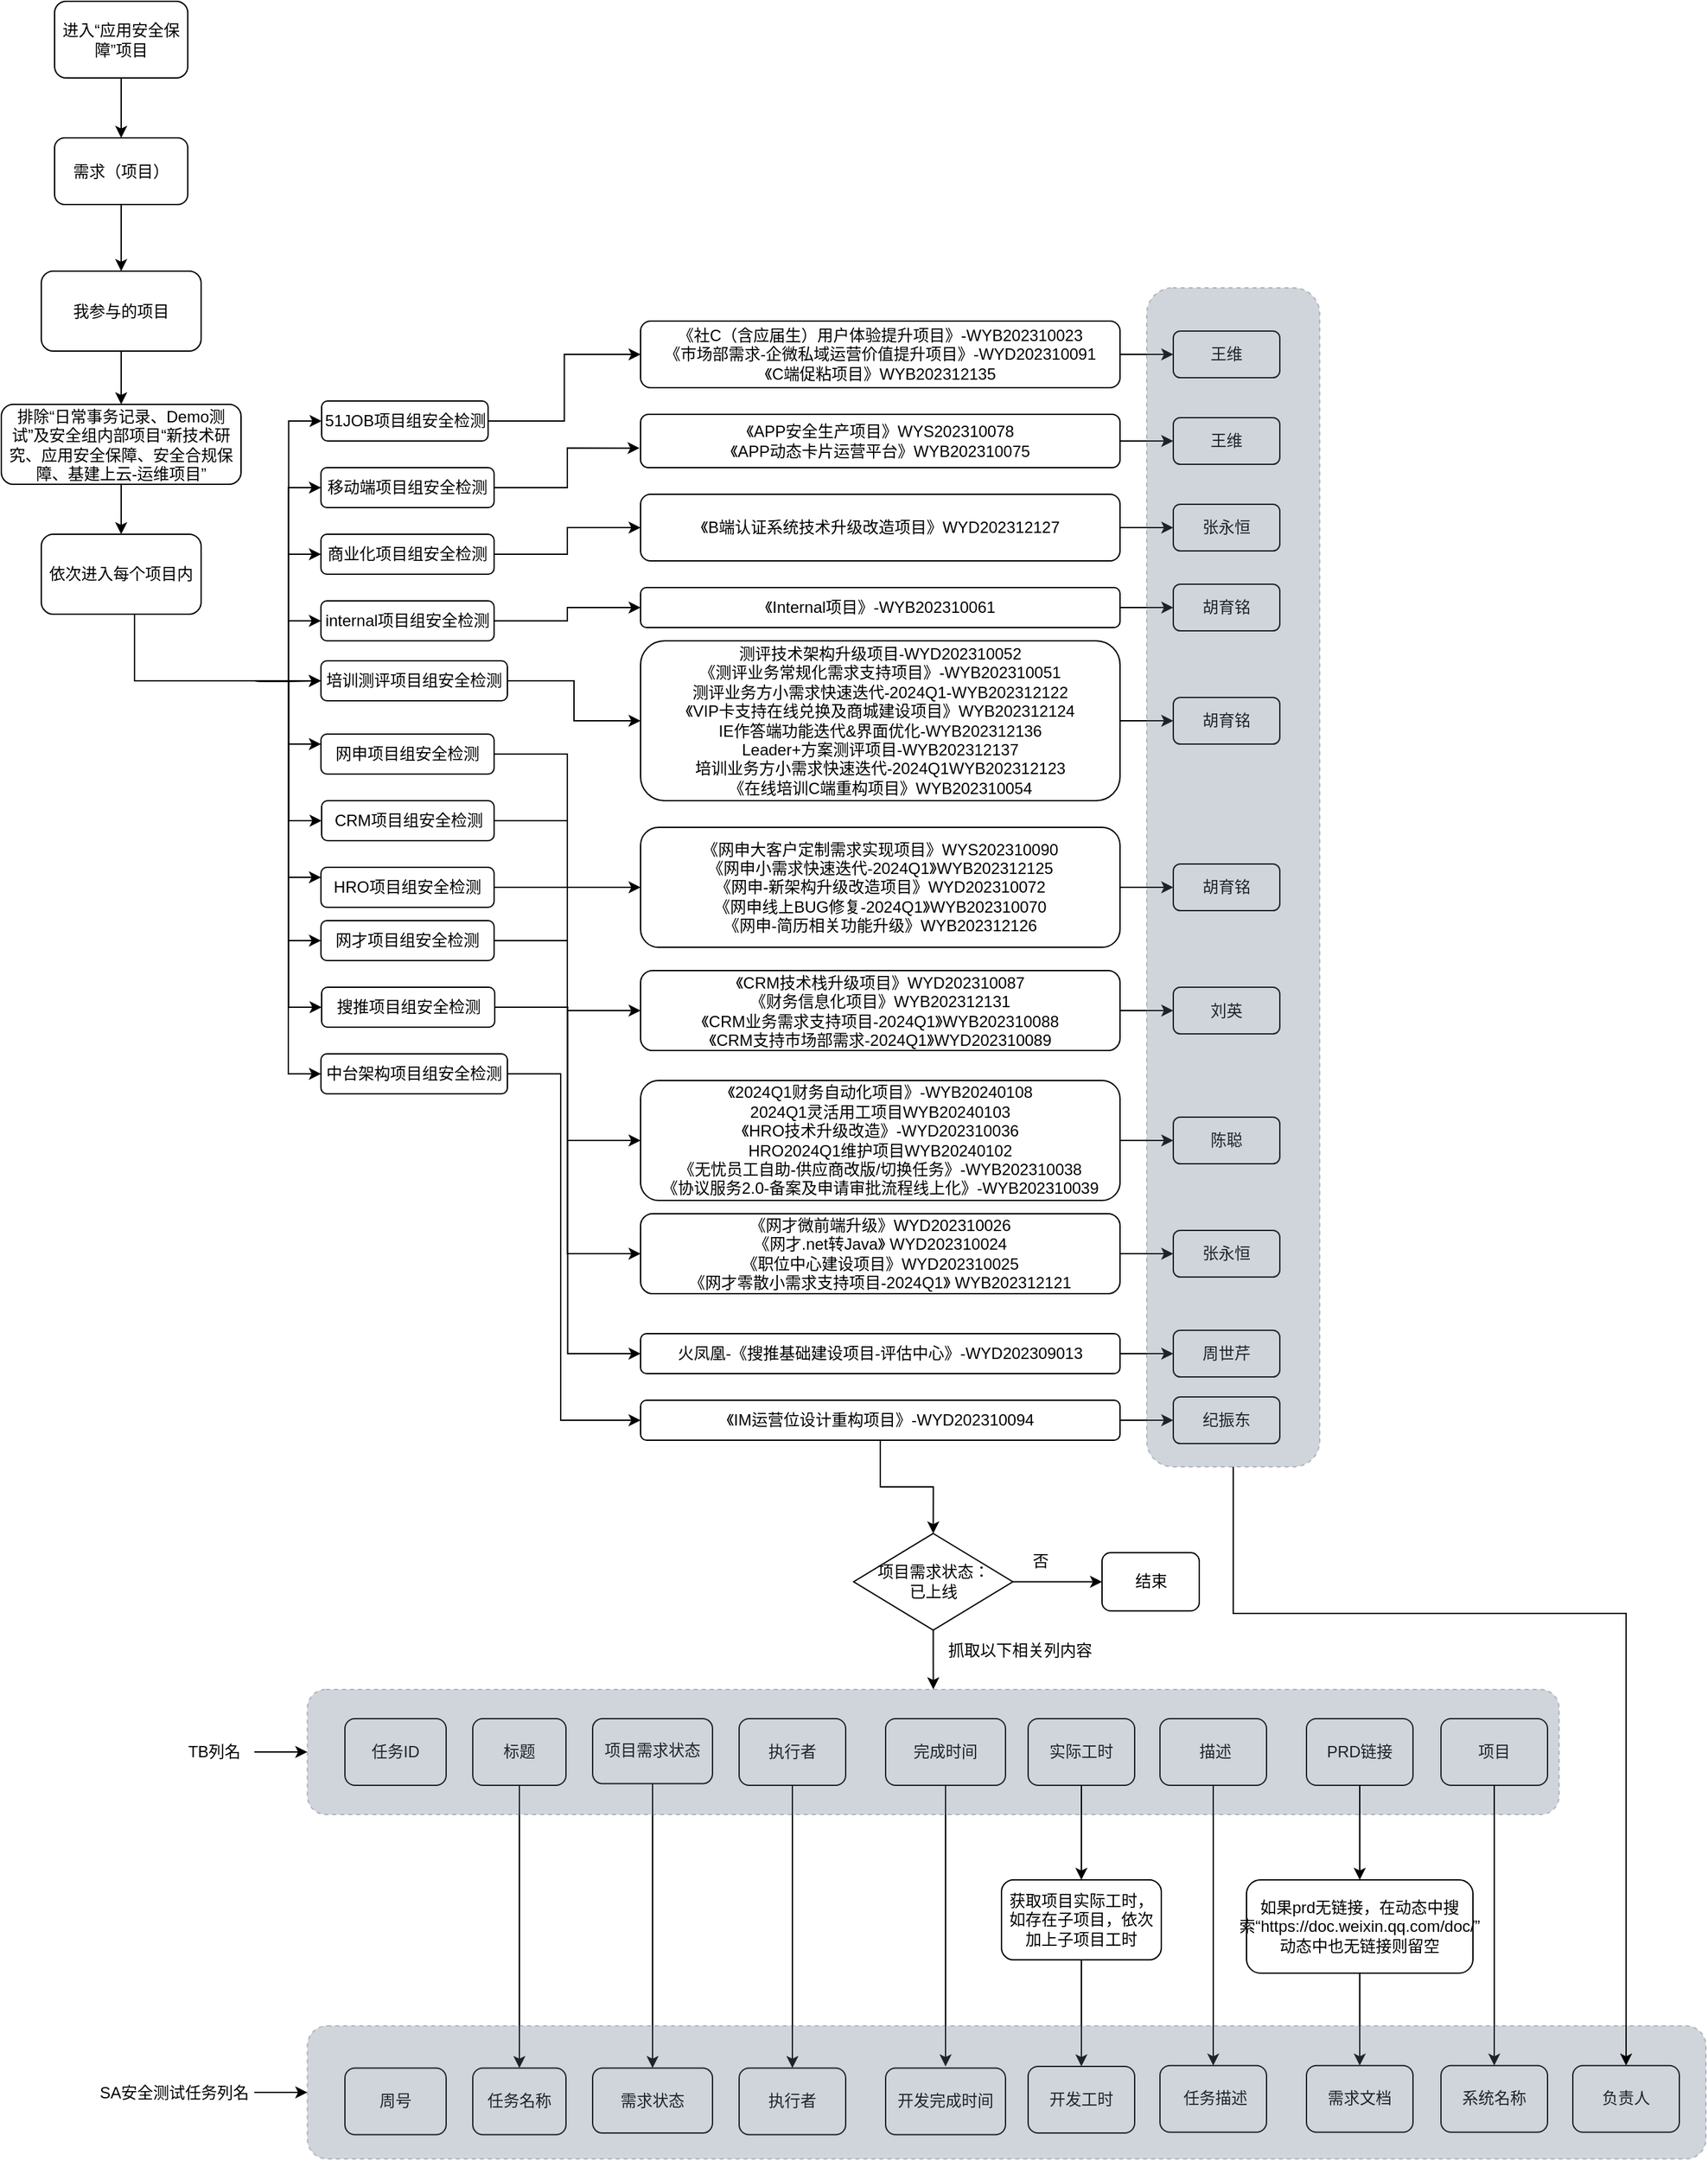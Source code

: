 <mxfile version="24.0.1" type="github">
  <diagram name="第 1 页" id="tnutEjv0PzV64pPwKBss">
    <mxGraphModel dx="1562" dy="818" grid="1" gridSize="10" guides="1" tooltips="1" connect="1" arrows="1" fold="1" page="1" pageScale="1" pageWidth="827" pageHeight="1169" math="0" shadow="0">
      <root>
        <mxCell id="0" />
        <mxCell id="1" parent="0" />
        <mxCell id="CEpd1YGNLfn1ZURbKLTH-32" value="负责人" style="rounded=1;whiteSpace=wrap;html=1;" vertex="1" parent="1">
          <mxGeometry x="1260" y="1989.38" width="80" height="50" as="geometry" />
        </mxCell>
        <mxCell id="CEpd1YGNLfn1ZURbKLTH-25" value="项目" style="rounded=1;whiteSpace=wrap;html=1;" vertex="1" parent="1">
          <mxGeometry x="1161" y="1729" width="80" height="50" as="geometry" />
        </mxCell>
        <mxCell id="EmcOPcedgl4LZFMRAa7Y-3" value="" style="edgeStyle=orthogonalEdgeStyle;rounded=0;orthogonalLoop=1;jettySize=auto;html=1;" parent="1" source="EmcOPcedgl4LZFMRAa7Y-1" target="EmcOPcedgl4LZFMRAa7Y-2" edge="1">
          <mxGeometry relative="1" as="geometry" />
        </mxCell>
        <mxCell id="EmcOPcedgl4LZFMRAa7Y-1" value="我参与的项目" style="rounded=1;whiteSpace=wrap;html=1;" parent="1" vertex="1">
          <mxGeometry x="110" y="642.5" width="120" height="60" as="geometry" />
        </mxCell>
        <mxCell id="EmcOPcedgl4LZFMRAa7Y-9" value="" style="edgeStyle=orthogonalEdgeStyle;rounded=0;orthogonalLoop=1;jettySize=auto;html=1;" parent="1" source="EmcOPcedgl4LZFMRAa7Y-2" target="EmcOPcedgl4LZFMRAa7Y-4" edge="1">
          <mxGeometry relative="1" as="geometry" />
        </mxCell>
        <mxCell id="EmcOPcedgl4LZFMRAa7Y-2" value="排除“日常事务记录、Demo测试”及安全组内部项目“新技术研究、应用安全保障、安全合规保障、基建上云-运维项目”" style="rounded=1;whiteSpace=wrap;html=1;" parent="1" vertex="1">
          <mxGeometry x="80" y="742.5" width="180" height="60" as="geometry" />
        </mxCell>
        <mxCell id="CEpd1YGNLfn1ZURbKLTH-38" style="edgeStyle=orthogonalEdgeStyle;rounded=0;orthogonalLoop=1;jettySize=auto;html=1;entryX=0;entryY=0.5;entryDx=0;entryDy=0;" edge="1" parent="1" source="EmcOPcedgl4LZFMRAa7Y-4" target="EmcOPcedgl4LZFMRAa7Y-24">
          <mxGeometry relative="1" as="geometry">
            <mxPoint x="270" y="950" as="targetPoint" />
            <Array as="points">
              <mxPoint x="180" y="950" />
            </Array>
          </mxGeometry>
        </mxCell>
        <mxCell id="EmcOPcedgl4LZFMRAa7Y-4" value="依次进入每个项目内" style="rounded=1;whiteSpace=wrap;html=1;" parent="1" vertex="1">
          <mxGeometry x="110" y="840" width="120" height="60" as="geometry" />
        </mxCell>
        <mxCell id="CEpd1YGNLfn1ZURbKLTH-12" value="" style="edgeStyle=orthogonalEdgeStyle;rounded=0;orthogonalLoop=1;jettySize=auto;html=1;" edge="1" parent="1" source="EmcOPcedgl4LZFMRAa7Y-13" target="EmcOPcedgl4LZFMRAa7Y-14">
          <mxGeometry relative="1" as="geometry" />
        </mxCell>
        <mxCell id="EmcOPcedgl4LZFMRAa7Y-13" value="进入“应用安全保障”项目" style="rounded=1;whiteSpace=wrap;html=1;" parent="1" vertex="1">
          <mxGeometry x="120" y="440" width="100" height="57.5" as="geometry" />
        </mxCell>
        <mxCell id="CEpd1YGNLfn1ZURbKLTH-37" value="" style="edgeStyle=orthogonalEdgeStyle;rounded=0;orthogonalLoop=1;jettySize=auto;html=1;" edge="1" parent="1" source="EmcOPcedgl4LZFMRAa7Y-14" target="EmcOPcedgl4LZFMRAa7Y-1">
          <mxGeometry relative="1" as="geometry" />
        </mxCell>
        <mxCell id="EmcOPcedgl4LZFMRAa7Y-14" value="需求（项目）" style="rounded=1;whiteSpace=wrap;html=1;" parent="1" vertex="1">
          <mxGeometry x="120" y="542.5" width="100" height="50" as="geometry" />
        </mxCell>
        <mxCell id="EmcOPcedgl4LZFMRAa7Y-26" style="edgeStyle=orthogonalEdgeStyle;rounded=0;orthogonalLoop=1;jettySize=auto;html=1;entryX=0;entryY=0.5;entryDx=0;entryDy=0;" parent="1" target="EmcOPcedgl4LZFMRAa7Y-16" edge="1">
          <mxGeometry relative="1" as="geometry">
            <mxPoint x="270" y="950" as="sourcePoint" />
          </mxGeometry>
        </mxCell>
        <mxCell id="EmcOPcedgl4LZFMRAa7Y-27" style="edgeStyle=orthogonalEdgeStyle;rounded=0;orthogonalLoop=1;jettySize=auto;html=1;entryX=0;entryY=0.5;entryDx=0;entryDy=0;" parent="1" target="EmcOPcedgl4LZFMRAa7Y-17" edge="1">
          <mxGeometry relative="1" as="geometry">
            <mxPoint x="270" y="950" as="sourcePoint" />
          </mxGeometry>
        </mxCell>
        <mxCell id="EmcOPcedgl4LZFMRAa7Y-28" style="edgeStyle=orthogonalEdgeStyle;rounded=0;orthogonalLoop=1;jettySize=auto;html=1;entryX=0;entryY=0.5;entryDx=0;entryDy=0;" parent="1" target="EmcOPcedgl4LZFMRAa7Y-20" edge="1">
          <mxGeometry relative="1" as="geometry">
            <mxPoint x="270" y="950" as="sourcePoint" />
          </mxGeometry>
        </mxCell>
        <mxCell id="EmcOPcedgl4LZFMRAa7Y-29" style="edgeStyle=orthogonalEdgeStyle;rounded=0;orthogonalLoop=1;jettySize=auto;html=1;entryX=0;entryY=0.5;entryDx=0;entryDy=0;" parent="1" target="EmcOPcedgl4LZFMRAa7Y-23" edge="1">
          <mxGeometry relative="1" as="geometry">
            <mxPoint x="270" y="950" as="sourcePoint" />
          </mxGeometry>
        </mxCell>
        <mxCell id="EmcOPcedgl4LZFMRAa7Y-31" style="edgeStyle=orthogonalEdgeStyle;rounded=0;orthogonalLoop=1;jettySize=auto;html=1;entryX=0;entryY=0.5;entryDx=0;entryDy=0;" parent="1" target="EmcOPcedgl4LZFMRAa7Y-24" edge="1">
          <mxGeometry relative="1" as="geometry">
            <mxPoint x="270" y="950" as="sourcePoint" />
          </mxGeometry>
        </mxCell>
        <mxCell id="EmcOPcedgl4LZFMRAa7Y-32" style="edgeStyle=orthogonalEdgeStyle;rounded=0;orthogonalLoop=1;jettySize=auto;html=1;exitX=1;exitY=0.5;exitDx=0;exitDy=0;entryX=0;entryY=0.25;entryDx=0;entryDy=0;" parent="1" target="EmcOPcedgl4LZFMRAa7Y-22" edge="1">
          <mxGeometry relative="1" as="geometry">
            <mxPoint x="270" y="950" as="sourcePoint" />
          </mxGeometry>
        </mxCell>
        <mxCell id="EmcOPcedgl4LZFMRAa7Y-33" style="edgeStyle=orthogonalEdgeStyle;rounded=0;orthogonalLoop=1;jettySize=auto;html=1;entryX=0;entryY=0.5;entryDx=0;entryDy=0;" parent="1" target="EmcOPcedgl4LZFMRAa7Y-21" edge="1">
          <mxGeometry relative="1" as="geometry">
            <mxPoint x="270" y="950" as="sourcePoint" />
          </mxGeometry>
        </mxCell>
        <mxCell id="EmcOPcedgl4LZFMRAa7Y-34" style="edgeStyle=orthogonalEdgeStyle;rounded=0;orthogonalLoop=1;jettySize=auto;html=1;entryX=0;entryY=0.25;entryDx=0;entryDy=0;" parent="1" target="EmcOPcedgl4LZFMRAa7Y-19" edge="1">
          <mxGeometry relative="1" as="geometry">
            <mxPoint x="270" y="950" as="sourcePoint" />
          </mxGeometry>
        </mxCell>
        <mxCell id="EmcOPcedgl4LZFMRAa7Y-35" style="edgeStyle=orthogonalEdgeStyle;rounded=0;orthogonalLoop=1;jettySize=auto;html=1;entryX=0;entryY=0.5;entryDx=0;entryDy=0;" parent="1" target="EmcOPcedgl4LZFMRAa7Y-18" edge="1">
          <mxGeometry relative="1" as="geometry">
            <mxPoint x="270" y="950" as="sourcePoint" />
          </mxGeometry>
        </mxCell>
        <mxCell id="EmcOPcedgl4LZFMRAa7Y-60" style="edgeStyle=orthogonalEdgeStyle;rounded=0;orthogonalLoop=1;jettySize=auto;html=1;entryX=0;entryY=0.5;entryDx=0;entryDy=0;" parent="1" target="EmcOPcedgl4LZFMRAa7Y-57" edge="1">
          <mxGeometry relative="1" as="geometry">
            <mxPoint x="270" y="950" as="sourcePoint" />
          </mxGeometry>
        </mxCell>
        <mxCell id="EmcOPcedgl4LZFMRAa7Y-38" style="edgeStyle=orthogonalEdgeStyle;rounded=0;orthogonalLoop=1;jettySize=auto;html=1;entryX=0;entryY=0.5;entryDx=0;entryDy=0;" parent="1" source="EmcOPcedgl4LZFMRAa7Y-16" target="EmcOPcedgl4LZFMRAa7Y-36" edge="1">
          <mxGeometry relative="1" as="geometry" />
        </mxCell>
        <mxCell id="EmcOPcedgl4LZFMRAa7Y-16" value="51JOB项目组安全检测" style="rounded=1;whiteSpace=wrap;html=1;" parent="1" vertex="1">
          <mxGeometry x="320.5" y="740" width="125" height="30" as="geometry" />
        </mxCell>
        <mxCell id="EmcOPcedgl4LZFMRAa7Y-17" value="移动端项目组安全检测" style="rounded=1;whiteSpace=wrap;html=1;" parent="1" vertex="1">
          <mxGeometry x="320" y="790" width="130" height="30" as="geometry" />
        </mxCell>
        <mxCell id="EmcOPcedgl4LZFMRAa7Y-54" style="edgeStyle=orthogonalEdgeStyle;rounded=0;orthogonalLoop=1;jettySize=auto;html=1;entryX=0;entryY=0.5;entryDx=0;entryDy=0;" parent="1" source="EmcOPcedgl4LZFMRAa7Y-18" target="EmcOPcedgl4LZFMRAa7Y-53" edge="1">
          <mxGeometry relative="1" as="geometry" />
        </mxCell>
        <mxCell id="EmcOPcedgl4LZFMRAa7Y-18" value="网才项目组安全检测" style="rounded=1;whiteSpace=wrap;html=1;" parent="1" vertex="1">
          <mxGeometry x="320" y="1130" width="130" height="30" as="geometry" />
        </mxCell>
        <mxCell id="EmcOPcedgl4LZFMRAa7Y-52" style="edgeStyle=orthogonalEdgeStyle;rounded=0;orthogonalLoop=1;jettySize=auto;html=1;entryX=0;entryY=0.5;entryDx=0;entryDy=0;" parent="1" source="EmcOPcedgl4LZFMRAa7Y-19" target="EmcOPcedgl4LZFMRAa7Y-45" edge="1">
          <mxGeometry relative="1" as="geometry" />
        </mxCell>
        <mxCell id="EmcOPcedgl4LZFMRAa7Y-19" value="HRO项目组安全检测" style="rounded=1;whiteSpace=wrap;html=1;" parent="1" vertex="1">
          <mxGeometry x="320" y="1090" width="130" height="30" as="geometry" />
        </mxCell>
        <mxCell id="EmcOPcedgl4LZFMRAa7Y-46" style="edgeStyle=orthogonalEdgeStyle;rounded=0;orthogonalLoop=1;jettySize=auto;html=1;entryX=0;entryY=0.5;entryDx=0;entryDy=0;" parent="1" source="EmcOPcedgl4LZFMRAa7Y-20" target="EmcOPcedgl4LZFMRAa7Y-40" edge="1">
          <mxGeometry relative="1" as="geometry" />
        </mxCell>
        <mxCell id="EmcOPcedgl4LZFMRAa7Y-20" value="商业化项目组安全检测" style="rounded=1;whiteSpace=wrap;html=1;" parent="1" vertex="1">
          <mxGeometry x="320" y="840" width="130" height="30" as="geometry" />
        </mxCell>
        <mxCell id="EmcOPcedgl4LZFMRAa7Y-50" style="edgeStyle=orthogonalEdgeStyle;rounded=0;orthogonalLoop=1;jettySize=auto;html=1;entryX=0;entryY=0.5;entryDx=0;entryDy=0;" parent="1" source="EmcOPcedgl4LZFMRAa7Y-21" target="EmcOPcedgl4LZFMRAa7Y-41" edge="1">
          <mxGeometry relative="1" as="geometry" />
        </mxCell>
        <mxCell id="EmcOPcedgl4LZFMRAa7Y-21" value="CRM项目组安全检测" style="rounded=1;whiteSpace=wrap;html=1;" parent="1" vertex="1">
          <mxGeometry x="320.5" y="1040" width="129.5" height="30" as="geometry" />
        </mxCell>
        <mxCell id="EmcOPcedgl4LZFMRAa7Y-49" style="edgeStyle=orthogonalEdgeStyle;rounded=0;orthogonalLoop=1;jettySize=auto;html=1;exitX=1;exitY=0.5;exitDx=0;exitDy=0;entryX=0;entryY=0.5;entryDx=0;entryDy=0;" parent="1" source="EmcOPcedgl4LZFMRAa7Y-22" target="EmcOPcedgl4LZFMRAa7Y-44" edge="1">
          <mxGeometry relative="1" as="geometry" />
        </mxCell>
        <mxCell id="EmcOPcedgl4LZFMRAa7Y-22" value="网申项目组安全检测" style="rounded=1;whiteSpace=wrap;html=1;" parent="1" vertex="1">
          <mxGeometry x="320" y="990" width="130" height="30" as="geometry" />
        </mxCell>
        <mxCell id="EmcOPcedgl4LZFMRAa7Y-47" style="edgeStyle=orthogonalEdgeStyle;rounded=0;orthogonalLoop=1;jettySize=auto;html=1;entryX=0;entryY=0.5;entryDx=0;entryDy=0;" parent="1" source="EmcOPcedgl4LZFMRAa7Y-23" target="EmcOPcedgl4LZFMRAa7Y-42" edge="1">
          <mxGeometry relative="1" as="geometry" />
        </mxCell>
        <mxCell id="EmcOPcedgl4LZFMRAa7Y-23" value="internal项目组安全检测" style="rounded=1;whiteSpace=wrap;html=1;" parent="1" vertex="1">
          <mxGeometry x="320" y="890" width="130" height="30" as="geometry" />
        </mxCell>
        <mxCell id="EmcOPcedgl4LZFMRAa7Y-56" style="edgeStyle=orthogonalEdgeStyle;rounded=0;orthogonalLoop=1;jettySize=auto;html=1;" parent="1" source="EmcOPcedgl4LZFMRAa7Y-24" target="EmcOPcedgl4LZFMRAa7Y-43" edge="1">
          <mxGeometry relative="1" as="geometry" />
        </mxCell>
        <mxCell id="EmcOPcedgl4LZFMRAa7Y-24" value="培训测评项目组安全检测" style="rounded=1;whiteSpace=wrap;html=1;" parent="1" vertex="1">
          <mxGeometry x="320" y="935" width="140" height="30" as="geometry" />
        </mxCell>
        <mxCell id="EmcOPcedgl4LZFMRAa7Y-68" value="" style="edgeStyle=orthogonalEdgeStyle;rounded=0;orthogonalLoop=1;jettySize=auto;html=1;" parent="1" source="EmcOPcedgl4LZFMRAa7Y-36" target="EmcOPcedgl4LZFMRAa7Y-67" edge="1">
          <mxGeometry relative="1" as="geometry" />
        </mxCell>
        <mxCell id="EmcOPcedgl4LZFMRAa7Y-36" value="《社C（含应届生）用户体验提升项目》-WYB202310023 &lt;br&gt;《市场部需求-企微私域运营价值提升项目》-WYD202310091&lt;br&gt;《C端促粘项目》WYB202312135" style="rounded=1;whiteSpace=wrap;html=1;" parent="1" vertex="1">
          <mxGeometry x="560" y="680" width="360" height="50" as="geometry" />
        </mxCell>
        <mxCell id="EmcOPcedgl4LZFMRAa7Y-93" value="" style="edgeStyle=orthogonalEdgeStyle;rounded=0;orthogonalLoop=1;jettySize=auto;html=1;" parent="1" source="EmcOPcedgl4LZFMRAa7Y-37" target="EmcOPcedgl4LZFMRAa7Y-69" edge="1">
          <mxGeometry relative="1" as="geometry" />
        </mxCell>
        <mxCell id="EmcOPcedgl4LZFMRAa7Y-37" value="《APP安全生产项目》WYS202310078&lt;br&gt;《APP动态卡片运营平台》WYB202310075" style="rounded=1;whiteSpace=wrap;html=1;" parent="1" vertex="1">
          <mxGeometry x="560" y="750" width="360" height="40" as="geometry" />
        </mxCell>
        <mxCell id="EmcOPcedgl4LZFMRAa7Y-39" style="edgeStyle=orthogonalEdgeStyle;rounded=0;orthogonalLoop=1;jettySize=auto;html=1;entryX=-0.002;entryY=0.633;entryDx=0;entryDy=0;entryPerimeter=0;" parent="1" source="EmcOPcedgl4LZFMRAa7Y-17" target="EmcOPcedgl4LZFMRAa7Y-37" edge="1">
          <mxGeometry relative="1" as="geometry" />
        </mxCell>
        <mxCell id="EmcOPcedgl4LZFMRAa7Y-94" value="" style="edgeStyle=orthogonalEdgeStyle;rounded=0;orthogonalLoop=1;jettySize=auto;html=1;" parent="1" source="EmcOPcedgl4LZFMRAa7Y-40" target="EmcOPcedgl4LZFMRAa7Y-70" edge="1">
          <mxGeometry relative="1" as="geometry" />
        </mxCell>
        <mxCell id="EmcOPcedgl4LZFMRAa7Y-40" value="《B端认证系统技术升级改造项目》WYD202312127" style="rounded=1;whiteSpace=wrap;html=1;" parent="1" vertex="1">
          <mxGeometry x="560" y="810" width="360" height="50" as="geometry" />
        </mxCell>
        <mxCell id="EmcOPcedgl4LZFMRAa7Y-98" value="" style="edgeStyle=orthogonalEdgeStyle;rounded=0;orthogonalLoop=1;jettySize=auto;html=1;" parent="1" source="EmcOPcedgl4LZFMRAa7Y-41" target="EmcOPcedgl4LZFMRAa7Y-74" edge="1">
          <mxGeometry relative="1" as="geometry" />
        </mxCell>
        <mxCell id="EmcOPcedgl4LZFMRAa7Y-41" value="《CRM技术栈升级项目》WYD202310087&lt;br&gt;《财务信息化项目》WYB202312131&lt;br&gt;《CRM业务需求支持项目-2024Q1》WYB202310088&lt;br&gt;《CRM支持市场部需求-2024Q1》WYD202310089" style="rounded=1;whiteSpace=wrap;html=1;" parent="1" vertex="1">
          <mxGeometry x="560" y="1167.5" width="360" height="60" as="geometry" />
        </mxCell>
        <mxCell id="EmcOPcedgl4LZFMRAa7Y-95" value="" style="edgeStyle=orthogonalEdgeStyle;rounded=0;orthogonalLoop=1;jettySize=auto;html=1;" parent="1" source="EmcOPcedgl4LZFMRAa7Y-42" target="EmcOPcedgl4LZFMRAa7Y-71" edge="1">
          <mxGeometry relative="1" as="geometry" />
        </mxCell>
        <mxCell id="EmcOPcedgl4LZFMRAa7Y-42" value="《Internal项目》-WYB202310061" style="rounded=1;whiteSpace=wrap;html=1;" parent="1" vertex="1">
          <mxGeometry x="560" y="880" width="360" height="30" as="geometry" />
        </mxCell>
        <mxCell id="EmcOPcedgl4LZFMRAa7Y-96" value="" style="edgeStyle=orthogonalEdgeStyle;rounded=0;orthogonalLoop=1;jettySize=auto;html=1;" parent="1" source="EmcOPcedgl4LZFMRAa7Y-43" target="EmcOPcedgl4LZFMRAa7Y-72" edge="1">
          <mxGeometry relative="1" as="geometry" />
        </mxCell>
        <mxCell id="EmcOPcedgl4LZFMRAa7Y-43" value="测评技术架构升级项目-WYD202310052&lt;br&gt;《测评业务常规化需求支持项目》-WYB202310051&lt;br&gt;测评业务方小需求快速迭代-2024Q1-WYB202312122&lt;br&gt;《VIP卡支持在线兑换及商城建设项目》WYB202312124&lt;br&gt;IE作答端功能迭代&amp;amp;界面优化-WYB202312136&lt;br&gt;Leader+方案测评项目-WYB202312137&lt;br&gt;培训业务方小需求快速迭代-2024Q1WYB202312123&lt;br&gt;《在线培训C端重构项目》WYB202310054" style="rounded=1;whiteSpace=wrap;html=1;" parent="1" vertex="1">
          <mxGeometry x="560" y="920" width="360" height="120" as="geometry" />
        </mxCell>
        <mxCell id="EmcOPcedgl4LZFMRAa7Y-97" value="" style="edgeStyle=orthogonalEdgeStyle;rounded=0;orthogonalLoop=1;jettySize=auto;html=1;" parent="1" source="EmcOPcedgl4LZFMRAa7Y-44" target="EmcOPcedgl4LZFMRAa7Y-73" edge="1">
          <mxGeometry relative="1" as="geometry" />
        </mxCell>
        <mxCell id="EmcOPcedgl4LZFMRAa7Y-44" value="《网申大客户定制需求实现项目》WYS202310090&lt;br&gt;《网申小需求快速迭代-2024Q1》WYB202312125&lt;br&gt;《网申-新架构升级改造项目》WYD202310072&lt;br&gt;《网申线上BUG修复-2024Q1》WYB202310070&lt;br&gt;《网申-简历相关功能升级》WYB202312126" style="rounded=1;whiteSpace=wrap;html=1;" parent="1" vertex="1">
          <mxGeometry x="560" y="1060" width="360" height="90" as="geometry" />
        </mxCell>
        <mxCell id="EmcOPcedgl4LZFMRAa7Y-99" value="" style="edgeStyle=orthogonalEdgeStyle;rounded=0;orthogonalLoop=1;jettySize=auto;html=1;" parent="1" source="EmcOPcedgl4LZFMRAa7Y-45" target="EmcOPcedgl4LZFMRAa7Y-75" edge="1">
          <mxGeometry relative="1" as="geometry" />
        </mxCell>
        <mxCell id="EmcOPcedgl4LZFMRAa7Y-45" value="《2024Q1财务自动化项目》-WYB20240108&lt;br style=&quot;border-color: var(--border-color);&quot;&gt;2024Q1灵活用工项目WYB20240103&lt;br style=&quot;border-color: var(--border-color);&quot;&gt;《HRO技术升级改造》-WYD202310036&lt;br style=&quot;border-color: var(--border-color);&quot;&gt;HRO2024Q1维护项目WYB20240102&lt;br style=&quot;border-color: var(--border-color);&quot;&gt;《无忧员工自助-供应商改版/切换任务》-WYB202310038&lt;br style=&quot;border-color: var(--border-color);&quot;&gt;《协议服务2.0-备案及申请审批流程线上化》-WYB202310039" style="rounded=1;whiteSpace=wrap;html=1;" parent="1" vertex="1">
          <mxGeometry x="560" y="1250" width="360" height="90" as="geometry" />
        </mxCell>
        <mxCell id="EmcOPcedgl4LZFMRAa7Y-100" value="" style="edgeStyle=orthogonalEdgeStyle;rounded=0;orthogonalLoop=1;jettySize=auto;html=1;" parent="1" source="EmcOPcedgl4LZFMRAa7Y-53" target="EmcOPcedgl4LZFMRAa7Y-76" edge="1">
          <mxGeometry relative="1" as="geometry" />
        </mxCell>
        <mxCell id="EmcOPcedgl4LZFMRAa7Y-53" value="《网才微前端升级》WYD202310026&lt;br&gt;《网才.net转Java》&amp;nbsp;WYD202310024&lt;br&gt;《职位中心建设项目》WYD202310025&lt;br&gt;《网才零散小需求支持项目-2024Q1》&amp;nbsp;WYB202312121" style="rounded=1;whiteSpace=wrap;html=1;" parent="1" vertex="1">
          <mxGeometry x="560" y="1350" width="360" height="60" as="geometry" />
        </mxCell>
        <mxCell id="CEpd1YGNLfn1ZURbKLTH-22" style="edgeStyle=orthogonalEdgeStyle;rounded=0;orthogonalLoop=1;jettySize=auto;html=1;entryX=0.5;entryY=0;entryDx=0;entryDy=0;" edge="1" parent="1" source="EmcOPcedgl4LZFMRAa7Y-55" target="cV58HkLGAE8JkO6s5awu-12">
          <mxGeometry relative="1" as="geometry" />
        </mxCell>
        <mxCell id="EmcOPcedgl4LZFMRAa7Y-55" value="标题" style="rounded=1;whiteSpace=wrap;html=1;" parent="1" vertex="1">
          <mxGeometry x="434" y="1729" width="70" height="50" as="geometry" />
        </mxCell>
        <mxCell id="EmcOPcedgl4LZFMRAa7Y-59" style="edgeStyle=orthogonalEdgeStyle;rounded=0;orthogonalLoop=1;jettySize=auto;html=1;entryX=0;entryY=0.5;entryDx=0;entryDy=0;" parent="1" source="EmcOPcedgl4LZFMRAa7Y-57" target="EmcOPcedgl4LZFMRAa7Y-58" edge="1">
          <mxGeometry relative="1" as="geometry" />
        </mxCell>
        <mxCell id="EmcOPcedgl4LZFMRAa7Y-57" value="搜推项目组安全检测" style="rounded=1;whiteSpace=wrap;html=1;" parent="1" vertex="1">
          <mxGeometry x="320.5" y="1180" width="130" height="30" as="geometry" />
        </mxCell>
        <mxCell id="EmcOPcedgl4LZFMRAa7Y-104" style="edgeStyle=orthogonalEdgeStyle;rounded=0;orthogonalLoop=1;jettySize=auto;html=1;entryX=0;entryY=0.5;entryDx=0;entryDy=0;" parent="1" source="EmcOPcedgl4LZFMRAa7Y-58" target="EmcOPcedgl4LZFMRAa7Y-77" edge="1">
          <mxGeometry relative="1" as="geometry" />
        </mxCell>
        <mxCell id="EmcOPcedgl4LZFMRAa7Y-58" value="火凤凰-《搜推基础建设项目-评估中心》-WYD202309013" style="rounded=1;whiteSpace=wrap;html=1;" parent="1" vertex="1">
          <mxGeometry x="560" y="1440" width="360" height="30" as="geometry" />
        </mxCell>
        <mxCell id="EmcOPcedgl4LZFMRAa7Y-65" style="edgeStyle=orthogonalEdgeStyle;rounded=0;orthogonalLoop=1;jettySize=auto;html=1;entryX=0;entryY=0.5;entryDx=0;entryDy=0;" parent="1" source="EmcOPcedgl4LZFMRAa7Y-61" target="EmcOPcedgl4LZFMRAa7Y-62" edge="1">
          <mxGeometry relative="1" as="geometry">
            <Array as="points">
              <mxPoint x="500" y="1245" />
              <mxPoint x="500" y="1505" />
            </Array>
          </mxGeometry>
        </mxCell>
        <mxCell id="EmcOPcedgl4LZFMRAa7Y-61" value="中台架构项目组安全检测" style="rounded=1;whiteSpace=wrap;html=1;" parent="1" vertex="1">
          <mxGeometry x="320" y="1230" width="140" height="30" as="geometry" />
        </mxCell>
        <mxCell id="EmcOPcedgl4LZFMRAa7Y-105" value="" style="edgeStyle=orthogonalEdgeStyle;rounded=0;orthogonalLoop=1;jettySize=auto;html=1;" parent="1" source="EmcOPcedgl4LZFMRAa7Y-62" target="EmcOPcedgl4LZFMRAa7Y-78" edge="1">
          <mxGeometry relative="1" as="geometry" />
        </mxCell>
        <mxCell id="cV58HkLGAE8JkO6s5awu-26" style="edgeStyle=orthogonalEdgeStyle;rounded=0;orthogonalLoop=1;jettySize=auto;html=1;entryX=0.5;entryY=0;entryDx=0;entryDy=0;" parent="1" source="EmcOPcedgl4LZFMRAa7Y-62" target="cV58HkLGAE8JkO6s5awu-20" edge="1">
          <mxGeometry relative="1" as="geometry" />
        </mxCell>
        <mxCell id="EmcOPcedgl4LZFMRAa7Y-62" value="《IM运营位设计重构项目》-WYD202310094" style="rounded=1;whiteSpace=wrap;html=1;" parent="1" vertex="1">
          <mxGeometry x="560" y="1490" width="360" height="30" as="geometry" />
        </mxCell>
        <mxCell id="EmcOPcedgl4LZFMRAa7Y-67" value="王维" style="whiteSpace=wrap;html=1;rounded=1;" parent="1" vertex="1">
          <mxGeometry x="960" y="687.5" width="80" height="35" as="geometry" />
        </mxCell>
        <mxCell id="EmcOPcedgl4LZFMRAa7Y-69" value="王维" style="whiteSpace=wrap;html=1;rounded=1;" parent="1" vertex="1">
          <mxGeometry x="960" y="752.5" width="80" height="35" as="geometry" />
        </mxCell>
        <mxCell id="EmcOPcedgl4LZFMRAa7Y-70" value="张永恒" style="whiteSpace=wrap;html=1;rounded=1;" parent="1" vertex="1">
          <mxGeometry x="960" y="817.5" width="80" height="35" as="geometry" />
        </mxCell>
        <mxCell id="EmcOPcedgl4LZFMRAa7Y-71" value="胡育铭" style="whiteSpace=wrap;html=1;rounded=1;" parent="1" vertex="1">
          <mxGeometry x="960" y="877.5" width="80" height="35" as="geometry" />
        </mxCell>
        <mxCell id="EmcOPcedgl4LZFMRAa7Y-72" value="胡育铭" style="whiteSpace=wrap;html=1;rounded=1;" parent="1" vertex="1">
          <mxGeometry x="960" y="962.5" width="80" height="35" as="geometry" />
        </mxCell>
        <mxCell id="EmcOPcedgl4LZFMRAa7Y-73" value="胡育铭" style="whiteSpace=wrap;html=1;rounded=1;" parent="1" vertex="1">
          <mxGeometry x="960" y="1087.5" width="80" height="35" as="geometry" />
        </mxCell>
        <mxCell id="EmcOPcedgl4LZFMRAa7Y-74" value="刘英" style="whiteSpace=wrap;html=1;rounded=1;" parent="1" vertex="1">
          <mxGeometry x="960" y="1180" width="80" height="35" as="geometry" />
        </mxCell>
        <mxCell id="EmcOPcedgl4LZFMRAa7Y-75" value="陈聪" style="whiteSpace=wrap;html=1;rounded=1;" parent="1" vertex="1">
          <mxGeometry x="960" y="1277.5" width="80" height="35" as="geometry" />
        </mxCell>
        <mxCell id="EmcOPcedgl4LZFMRAa7Y-76" value="张永恒" style="whiteSpace=wrap;html=1;rounded=1;" parent="1" vertex="1">
          <mxGeometry x="960" y="1362.5" width="80" height="35" as="geometry" />
        </mxCell>
        <mxCell id="EmcOPcedgl4LZFMRAa7Y-77" value="周世芹" style="whiteSpace=wrap;html=1;rounded=1;" parent="1" vertex="1">
          <mxGeometry x="960" y="1437.5" width="80" height="35" as="geometry" />
        </mxCell>
        <mxCell id="EmcOPcedgl4LZFMRAa7Y-78" value="纪振东" style="whiteSpace=wrap;html=1;rounded=1;" parent="1" vertex="1">
          <mxGeometry x="960" y="1487.5" width="80" height="35" as="geometry" />
        </mxCell>
        <mxCell id="cV58HkLGAE8JkO6s5awu-1" value="任务ID" style="rounded=1;whiteSpace=wrap;html=1;" parent="1" vertex="1">
          <mxGeometry x="338" y="1729" width="76" height="50" as="geometry" />
        </mxCell>
        <mxCell id="cV58HkLGAE8JkO6s5awu-2" value="抓取以下相关列内容" style="text;html=1;align=center;verticalAlign=middle;whiteSpace=wrap;rounded=0;" parent="1" vertex="1">
          <mxGeometry x="770" y="1662.5" width="150" height="30" as="geometry" />
        </mxCell>
        <mxCell id="CEpd1YGNLfn1ZURbKLTH-27" value="" style="edgeStyle=orthogonalEdgeStyle;rounded=0;orthogonalLoop=1;jettySize=auto;html=1;" edge="1" parent="1" source="cV58HkLGAE8JkO6s5awu-3" target="cV58HkLGAE8JkO6s5awu-14">
          <mxGeometry relative="1" as="geometry" />
        </mxCell>
        <mxCell id="cV58HkLGAE8JkO6s5awu-3" value="项目需求状态" style="rounded=1;whiteSpace=wrap;html=1;" parent="1" vertex="1">
          <mxGeometry x="524" y="1729" width="90" height="48.75" as="geometry" />
        </mxCell>
        <mxCell id="CEpd1YGNLfn1ZURbKLTH-18" style="edgeStyle=orthogonalEdgeStyle;rounded=0;orthogonalLoop=1;jettySize=auto;html=1;entryX=0.5;entryY=0;entryDx=0;entryDy=0;" edge="1" parent="1" source="cV58HkLGAE8JkO6s5awu-4" target="cV58HkLGAE8JkO6s5awu-15">
          <mxGeometry relative="1" as="geometry" />
        </mxCell>
        <mxCell id="cV58HkLGAE8JkO6s5awu-4" value="执行者" style="rounded=1;whiteSpace=wrap;html=1;" parent="1" vertex="1">
          <mxGeometry x="634" y="1729" width="80" height="50" as="geometry" />
        </mxCell>
        <mxCell id="CEpd1YGNLfn1ZURbKLTH-44" style="edgeStyle=orthogonalEdgeStyle;rounded=0;orthogonalLoop=1;jettySize=auto;html=1;" edge="1" parent="1" source="cV58HkLGAE8JkO6s5awu-5">
          <mxGeometry relative="1" as="geometry">
            <mxPoint x="789" y="1990" as="targetPoint" />
          </mxGeometry>
        </mxCell>
        <mxCell id="cV58HkLGAE8JkO6s5awu-5" value="完成时间" style="rounded=1;whiteSpace=wrap;html=1;" parent="1" vertex="1">
          <mxGeometry x="744" y="1729" width="90" height="50" as="geometry" />
        </mxCell>
        <mxCell id="CEpd1YGNLfn1ZURbKLTH-21" style="edgeStyle=orthogonalEdgeStyle;rounded=0;orthogonalLoop=1;jettySize=auto;html=1;" edge="1" parent="1" source="CEpd1YGNLfn1ZURbKLTH-42" target="cV58HkLGAE8JkO6s5awu-17">
          <mxGeometry relative="1" as="geometry" />
        </mxCell>
        <mxCell id="cV58HkLGAE8JkO6s5awu-6" value="实际工时" style="rounded=1;whiteSpace=wrap;html=1;" parent="1" vertex="1">
          <mxGeometry x="851" y="1729" width="80" height="50" as="geometry" />
        </mxCell>
        <mxCell id="CEpd1YGNLfn1ZURbKLTH-23" style="edgeStyle=orthogonalEdgeStyle;rounded=0;orthogonalLoop=1;jettySize=auto;html=1;" edge="1" parent="1" source="cV58HkLGAE8JkO6s5awu-7" target="cV58HkLGAE8JkO6s5awu-18">
          <mxGeometry relative="1" as="geometry" />
        </mxCell>
        <mxCell id="cV58HkLGAE8JkO6s5awu-7" value="&amp;nbsp;描述" style="rounded=1;whiteSpace=wrap;html=1;" parent="1" vertex="1">
          <mxGeometry x="950" y="1729" width="80" height="50" as="geometry" />
        </mxCell>
        <mxCell id="CEpd1YGNLfn1ZURbKLTH-24" style="edgeStyle=orthogonalEdgeStyle;rounded=0;orthogonalLoop=1;jettySize=auto;html=1;entryX=0.5;entryY=0;entryDx=0;entryDy=0;" edge="1" parent="1" source="EmcOPcedgl4LZFMRAa7Y-6" target="CEpd1YGNLfn1ZURbKLTH-13">
          <mxGeometry relative="1" as="geometry" />
        </mxCell>
        <mxCell id="cV58HkLGAE8JkO6s5awu-8" value="PRD链接" style="rounded=1;whiteSpace=wrap;html=1;" parent="1" vertex="1">
          <mxGeometry x="1060" y="1729" width="80" height="50" as="geometry" />
        </mxCell>
        <mxCell id="CEpd1YGNLfn1ZURbKLTH-29" value="" style="edgeStyle=orthogonalEdgeStyle;rounded=0;orthogonalLoop=1;jettySize=auto;html=1;" edge="1" parent="1" source="cV58HkLGAE8JkO6s5awu-9" target="CEpd1YGNLfn1ZURbKLTH-2">
          <mxGeometry relative="1" as="geometry" />
        </mxCell>
        <mxCell id="cV58HkLGAE8JkO6s5awu-9" value="TB列名" style="text;html=1;align=center;verticalAlign=middle;whiteSpace=wrap;rounded=0;" parent="1" vertex="1">
          <mxGeometry x="210" y="1739.0" width="60" height="30" as="geometry" />
        </mxCell>
        <mxCell id="CEpd1YGNLfn1ZURbKLTH-31" value="" style="edgeStyle=orthogonalEdgeStyle;rounded=0;orthogonalLoop=1;jettySize=auto;html=1;" edge="1" parent="1" source="cV58HkLGAE8JkO6s5awu-11" target="CEpd1YGNLfn1ZURbKLTH-30">
          <mxGeometry relative="1" as="geometry" />
        </mxCell>
        <mxCell id="cV58HkLGAE8JkO6s5awu-11" value="SA安全测试任务列名" style="text;html=1;align=center;verticalAlign=middle;whiteSpace=wrap;rounded=0;" parent="1" vertex="1">
          <mxGeometry x="150" y="1999" width="120" height="21" as="geometry" />
        </mxCell>
        <mxCell id="cV58HkLGAE8JkO6s5awu-12" value="任务名称" style="rounded=1;whiteSpace=wrap;html=1;" parent="1" vertex="1">
          <mxGeometry x="434" y="1991.25" width="70" height="50" as="geometry" />
        </mxCell>
        <mxCell id="cV58HkLGAE8JkO6s5awu-13" value="周号" style="rounded=1;whiteSpace=wrap;html=1;" parent="1" vertex="1">
          <mxGeometry x="338" y="1991.25" width="76" height="50" as="geometry" />
        </mxCell>
        <mxCell id="cV58HkLGAE8JkO6s5awu-14" value="需求状态" style="rounded=1;whiteSpace=wrap;html=1;" parent="1" vertex="1">
          <mxGeometry x="524" y="1991.25" width="90" height="48.75" as="geometry" />
        </mxCell>
        <mxCell id="cV58HkLGAE8JkO6s5awu-15" value="执行者" style="rounded=1;whiteSpace=wrap;html=1;" parent="1" vertex="1">
          <mxGeometry x="634" y="1991.25" width="80" height="50" as="geometry" />
        </mxCell>
        <mxCell id="cV58HkLGAE8JkO6s5awu-16" value="开发完成时间" style="rounded=1;whiteSpace=wrap;html=1;" parent="1" vertex="1">
          <mxGeometry x="744" y="1991.25" width="90" height="50" as="geometry" />
        </mxCell>
        <mxCell id="cV58HkLGAE8JkO6s5awu-17" value="开发工时" style="rounded=1;whiteSpace=wrap;html=1;" parent="1" vertex="1">
          <mxGeometry x="851" y="1990" width="80" height="50" as="geometry" />
        </mxCell>
        <mxCell id="cV58HkLGAE8JkO6s5awu-18" value="&amp;nbsp;任务描述" style="rounded=1;whiteSpace=wrap;html=1;" parent="1" vertex="1">
          <mxGeometry x="950" y="1989.38" width="80" height="50" as="geometry" />
        </mxCell>
        <mxCell id="cV58HkLGAE8JkO6s5awu-22" value="" style="edgeStyle=orthogonalEdgeStyle;rounded=0;orthogonalLoop=1;jettySize=auto;html=1;" parent="1" source="cV58HkLGAE8JkO6s5awu-20" target="cV58HkLGAE8JkO6s5awu-21" edge="1">
          <mxGeometry relative="1" as="geometry" />
        </mxCell>
        <mxCell id="CEpd1YGNLfn1ZURbKLTH-3" value="" style="edgeStyle=orthogonalEdgeStyle;rounded=0;orthogonalLoop=1;jettySize=auto;html=1;" edge="1" parent="1" source="cV58HkLGAE8JkO6s5awu-20" target="CEpd1YGNLfn1ZURbKLTH-2">
          <mxGeometry relative="1" as="geometry" />
        </mxCell>
        <mxCell id="cV58HkLGAE8JkO6s5awu-20" value="项目需求状态：&lt;div&gt;已上线&lt;/div&gt;" style="rhombus;whiteSpace=wrap;html=1;" parent="1" vertex="1">
          <mxGeometry x="720" y="1590" width="119.5" height="72.5" as="geometry" />
        </mxCell>
        <mxCell id="cV58HkLGAE8JkO6s5awu-21" value="结束" style="rounded=1;whiteSpace=wrap;html=1;" parent="1" vertex="1">
          <mxGeometry x="906.5" y="1604.38" width="73" height="43.75" as="geometry" />
        </mxCell>
        <mxCell id="cV58HkLGAE8JkO6s5awu-23" value="否" style="text;html=1;align=center;verticalAlign=middle;resizable=0;points=[];autosize=1;strokeColor=none;fillColor=none;" parent="1" vertex="1">
          <mxGeometry x="839.5" y="1596.25" width="40" height="30" as="geometry" />
        </mxCell>
        <mxCell id="CEpd1YGNLfn1ZURbKLTH-2" value="" style="rounded=1;whiteSpace=wrap;html=1;fillColor=#647687;opacity=30;fontColor=#ffffff;strokeColor=#314354;dashed=1;" vertex="1" parent="1">
          <mxGeometry x="309.75" y="1706.96" width="940" height="94.09" as="geometry" />
        </mxCell>
        <mxCell id="CEpd1YGNLfn1ZURbKLTH-10" style="edgeStyle=orthogonalEdgeStyle;rounded=0;orthogonalLoop=1;jettySize=auto;html=1;entryX=0;entryY=0.5;entryDx=0;entryDy=0;" edge="1" parent="1" target="EmcOPcedgl4LZFMRAa7Y-61">
          <mxGeometry relative="1" as="geometry">
            <mxPoint x="270" y="950" as="sourcePoint" />
          </mxGeometry>
        </mxCell>
        <mxCell id="CEpd1YGNLfn1ZURbKLTH-13" value="需求文档" style="rounded=1;whiteSpace=wrap;html=1;" vertex="1" parent="1">
          <mxGeometry x="1060" y="1989.38" width="80" height="50" as="geometry" />
        </mxCell>
        <mxCell id="CEpd1YGNLfn1ZURbKLTH-20" value="系统名称" style="rounded=1;whiteSpace=wrap;html=1;" vertex="1" parent="1">
          <mxGeometry x="1161" y="1989.38" width="80" height="50" as="geometry" />
        </mxCell>
        <mxCell id="CEpd1YGNLfn1ZURbKLTH-26" style="edgeStyle=orthogonalEdgeStyle;rounded=0;orthogonalLoop=1;jettySize=auto;html=1;entryX=0.5;entryY=0;entryDx=0;entryDy=0;" edge="1" parent="1" source="CEpd1YGNLfn1ZURbKLTH-25" target="CEpd1YGNLfn1ZURbKLTH-20">
          <mxGeometry relative="1" as="geometry" />
        </mxCell>
        <mxCell id="CEpd1YGNLfn1ZURbKLTH-30" value="" style="rounded=1;whiteSpace=wrap;html=1;fillColor=#647687;opacity=30;fontColor=#ffffff;strokeColor=#314354;dashed=1;" vertex="1" parent="1">
          <mxGeometry x="309.75" y="1959.5" width="1050.25" height="100" as="geometry" />
        </mxCell>
        <mxCell id="CEpd1YGNLfn1ZURbKLTH-36" style="edgeStyle=orthogonalEdgeStyle;rounded=0;orthogonalLoop=1;jettySize=auto;html=1;" edge="1" parent="1" source="CEpd1YGNLfn1ZURbKLTH-34" target="CEpd1YGNLfn1ZURbKLTH-32">
          <mxGeometry relative="1" as="geometry">
            <Array as="points">
              <mxPoint x="1005" y="1650" />
              <mxPoint x="1300" y="1650" />
            </Array>
          </mxGeometry>
        </mxCell>
        <mxCell id="CEpd1YGNLfn1ZURbKLTH-34" value="" style="rounded=1;whiteSpace=wrap;html=1;fillColor=#647687;opacity=30;fontColor=#ffffff;strokeColor=#314354;dashed=1;" vertex="1" parent="1">
          <mxGeometry x="940" y="655" width="130" height="885" as="geometry" />
        </mxCell>
        <mxCell id="CEpd1YGNLfn1ZURbKLTH-39" value="" style="edgeStyle=orthogonalEdgeStyle;rounded=0;orthogonalLoop=1;jettySize=auto;html=1;entryX=0.5;entryY=0;entryDx=0;entryDy=0;" edge="1" parent="1" source="cV58HkLGAE8JkO6s5awu-8" target="EmcOPcedgl4LZFMRAa7Y-6">
          <mxGeometry relative="1" as="geometry">
            <mxPoint x="1100" y="1779" as="sourcePoint" />
            <mxPoint x="1100" y="1989" as="targetPoint" />
          </mxGeometry>
        </mxCell>
        <mxCell id="EmcOPcedgl4LZFMRAa7Y-6" value="如果prd无链接，在动态中搜索“https://doc.weixin.qq.com/doc/”&lt;div&gt;动态中也无链接则留空&lt;br&gt;&lt;/div&gt;" style="rounded=1;whiteSpace=wrap;html=1;" parent="1" vertex="1">
          <mxGeometry x="1015" y="1850" width="170" height="70" as="geometry" />
        </mxCell>
        <mxCell id="CEpd1YGNLfn1ZURbKLTH-43" value="" style="edgeStyle=orthogonalEdgeStyle;rounded=0;orthogonalLoop=1;jettySize=auto;html=1;" edge="1" parent="1" source="cV58HkLGAE8JkO6s5awu-6" target="CEpd1YGNLfn1ZURbKLTH-42">
          <mxGeometry relative="1" as="geometry">
            <mxPoint x="891" y="1779" as="sourcePoint" />
            <mxPoint x="891" y="1990" as="targetPoint" />
          </mxGeometry>
        </mxCell>
        <mxCell id="CEpd1YGNLfn1ZURbKLTH-42" value="获取项目实际工时，如存在子项目，依次加上子项目工时" style="rounded=1;whiteSpace=wrap;html=1;" vertex="1" parent="1">
          <mxGeometry x="831" y="1850" width="120" height="60" as="geometry" />
        </mxCell>
      </root>
    </mxGraphModel>
  </diagram>
</mxfile>
